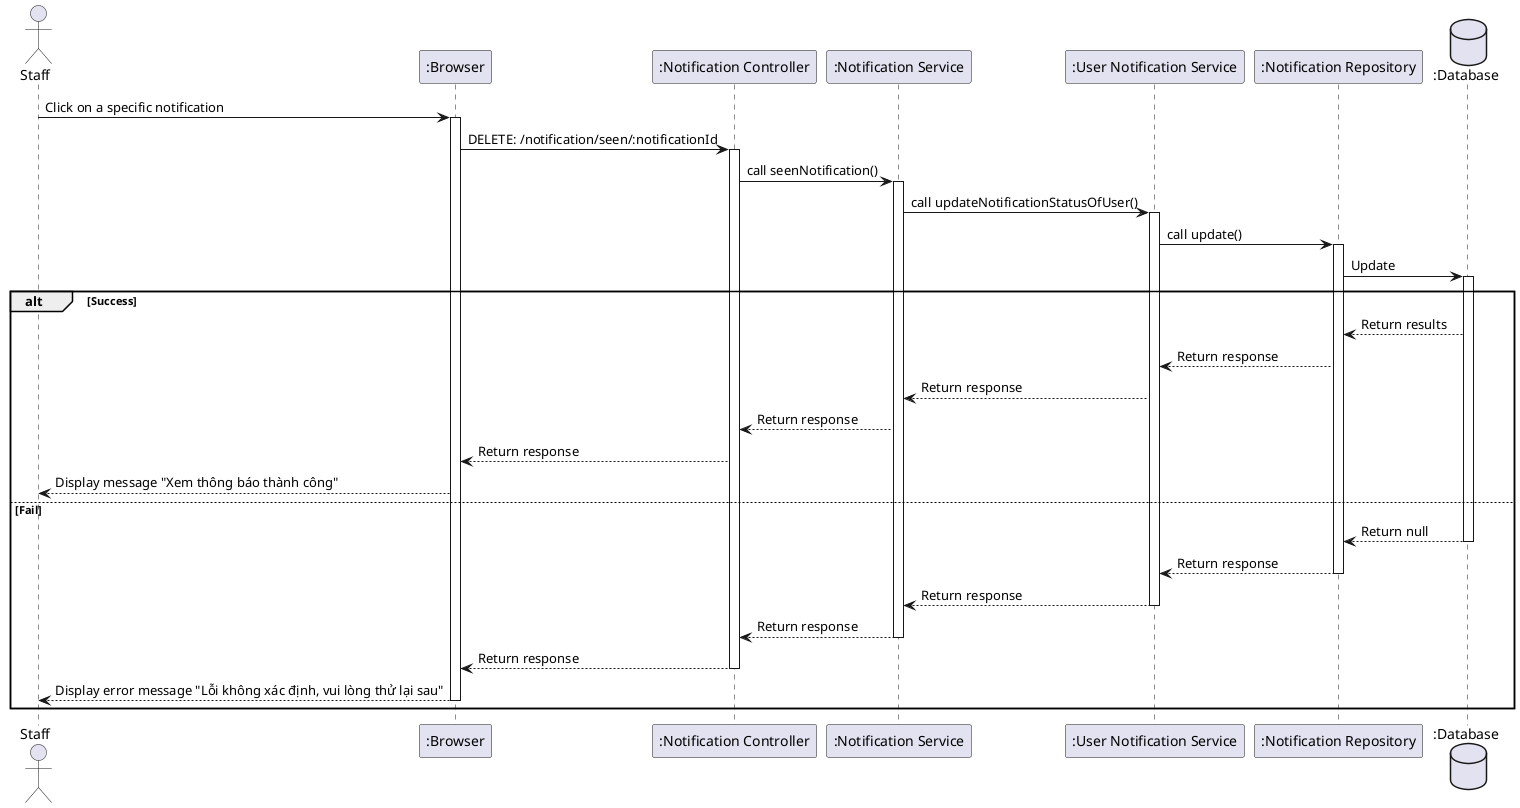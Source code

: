 @startuml

actor Staff as user
participant ":Browser" as a
participant ":Notification Controller" as b
participant ":Notification Service" as c
participant ":User Notification Service" as d
participant ":Notification Repository" as e
database ":Database" as f

user -> a++: Click on a specific notification
a -> b++: DELETE: /notification/seen/:notificationId
b -> c++: call seenNotification()
c -> d++: call updateNotificationStatusOfUser()
d -> e++: call update()
e -> f++: Update
alt Success
    f --> e: Return results
    e --> d: Return response
    d --> c: Return response
    c --> b: Return response
    b --> a: Return response
    a --> user: Display message "Xem thông báo thành công"
else Fail
    f --> e--: Return null
    e --> d--: Return response
    d --> c--: Return response
    c --> b--: Return response
    b --> a--: Return response
    a --> user--: Display error message "Lỗi không xác định, vui lòng thử lại sau"
end
@enduml